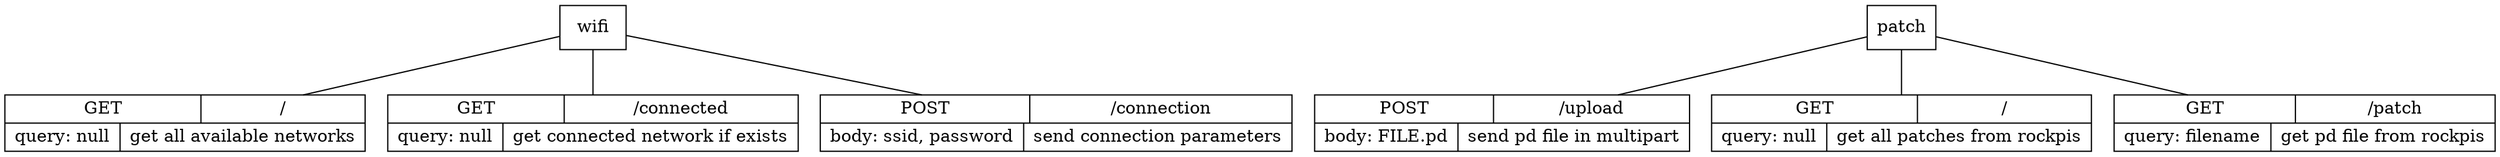 graph {
    node[shape=record]

    subgraph {
        wifi[label="wifi"];
        getwifilist[label="{{GET|/}|{query: null|get all available networks}}"];
        getconnected[label="{{GET|/connected}|{query: null|get connected network if exists}}"]
        postconnection[label="{{POST|/connection}|{body: ssid, password|send connection parameters}}"]
        wifi -- { getwifilist getconnected postconnection };
    }

    subgraph {
        patch[label="patch"];
        postpatch[label="{{POST|/upload}|{body: FILE.pd|send pd file in multipart}}"];
        getallpatch[label="{{GET|/}|{query: null|get all patches from rockpis}}"];
        getpatch[label="{{GET|/patch}|{query: filename|get pd file from rockpis}}"];
        patch -- { postpatch getallpatch getpatch };
    }
}
